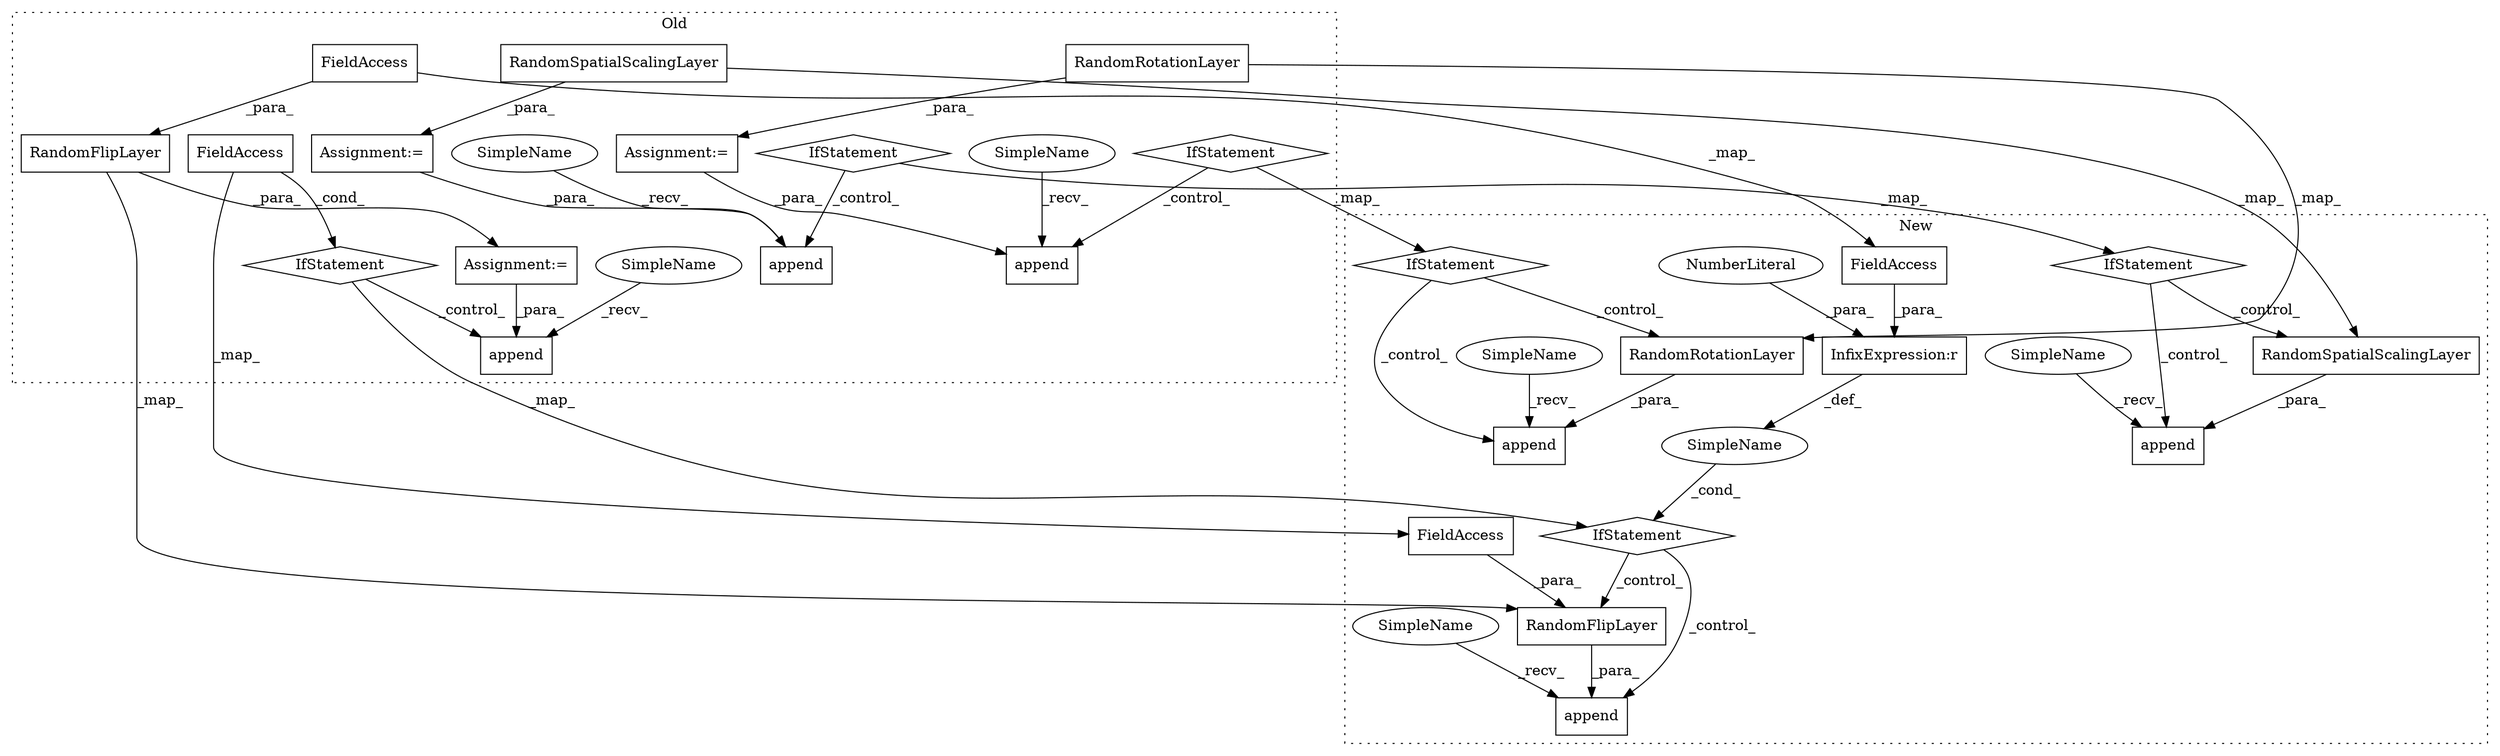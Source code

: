 digraph G {
subgraph cluster0 {
1 [label="RandomRotationLayer" a="32" s="5639,5730" l="20,1" shape="box"];
3 [label="Assignment:=" a="7" s="5638" l="1" shape="box"];
5 [label="append" a="32" s="6016,6040" l="7,1" shape="box"];
9 [label="IfStatement" a="25" s="5954,5984" l="4,2" shape="diamond"];
11 [label="append" a="32" s="5804,5826" l="7,1" shape="box"];
12 [label="IfStatement" a="25" s="5739,5772" l="4,2" shape="diamond"];
15 [label="RandomFlipLayer" a="32" s="5436,5479" l="16,1" shape="box"];
17 [label="Assignment:=" a="7" s="5435" l="1" shape="box"];
19 [label="append" a="32" s="5912,5937" l="7,1" shape="box"];
20 [label="IfStatement" a="25" s="5843,5880" l="4,2" shape="diamond"];
23 [label="RandomSpatialScalingLayer" a="32" s="5507,5612" l="26,1" shape="box"];
24 [label="Assignment:=" a="7" s="5506" l="1" shape="box"];
26 [label="FieldAccess" a="22" s="5743" l="29" shape="box"];
28 [label="FieldAccess" a="22" s="5452" l="27" shape="box"];
29 [label="SimpleName" a="42" s="5784" l="19" shape="ellipse"];
30 [label="SimpleName" a="42" s="5892" l="19" shape="ellipse"];
31 [label="SimpleName" a="42" s="5996" l="19" shape="ellipse"];
label = "Old";
style="dotted";
}
subgraph cluster1 {
2 [label="RandomRotationLayer" a="32" s="5842,5933" l="20,1" shape="box"];
4 [label="append" a="32" s="5835,5934" l="7,1" shape="box"];
6 [label="append" a="32" s="5486,5548" l="7,1" shape="box"];
7 [label="InfixExpression:r" a="27" s="5450" l="3" shape="box"];
8 [label="NumberLiteral" a="34" s="5453" l="1" shape="ellipse"];
10 [label="IfStatement" a="25" s="5767,5803" l="4,2" shape="diamond"];
13 [label="IfStatement" a="25" s="5408,5454" l="4,2" shape="diamond"];
14 [label="SimpleName" a="42" s="" l="" shape="ellipse"];
16 [label="RandomFlipLayer" a="32" s="5493,5547" l="16,1" shape="box"];
18 [label="append" a="32" s="5637,5750" l="7,1" shape="box"];
21 [label="IfStatement" a="25" s="5565,5605" l="4,2" shape="diamond"];
22 [label="RandomSpatialScalingLayer" a="32" s="5644,5749" l="26,1" shape="box"];
25 [label="FieldAccess" a="22" s="5509" l="38" shape="box"];
27 [label="FieldAccess" a="22" s="5412" l="38" shape="box"];
32 [label="SimpleName" a="42" s="5815" l="19" shape="ellipse"];
33 [label="SimpleName" a="42" s="5466" l="19" shape="ellipse"];
34 [label="SimpleName" a="42" s="5617" l="19" shape="ellipse"];
label = "New";
style="dotted";
}
1 -> 2 [label="_map_"];
1 -> 3 [label="_para_"];
2 -> 4 [label="_para_"];
3 -> 5 [label="_para_"];
7 -> 14 [label="_def_"];
8 -> 7 [label="_para_"];
9 -> 5 [label="_control_"];
9 -> 10 [label="_map_"];
10 -> 4 [label="_control_"];
10 -> 2 [label="_control_"];
12 -> 11 [label="_control_"];
12 -> 13 [label="_map_"];
13 -> 6 [label="_control_"];
13 -> 16 [label="_control_"];
14 -> 13 [label="_cond_"];
15 -> 16 [label="_map_"];
15 -> 17 [label="_para_"];
16 -> 6 [label="_para_"];
17 -> 11 [label="_para_"];
20 -> 21 [label="_map_"];
20 -> 19 [label="_control_"];
21 -> 18 [label="_control_"];
21 -> 22 [label="_control_"];
22 -> 18 [label="_para_"];
23 -> 24 [label="_para_"];
23 -> 22 [label="_map_"];
24 -> 19 [label="_para_"];
25 -> 16 [label="_para_"];
26 -> 12 [label="_cond_"];
26 -> 25 [label="_map_"];
27 -> 7 [label="_para_"];
28 -> 27 [label="_map_"];
28 -> 15 [label="_para_"];
29 -> 11 [label="_recv_"];
30 -> 19 [label="_recv_"];
31 -> 5 [label="_recv_"];
32 -> 4 [label="_recv_"];
33 -> 6 [label="_recv_"];
34 -> 18 [label="_recv_"];
}